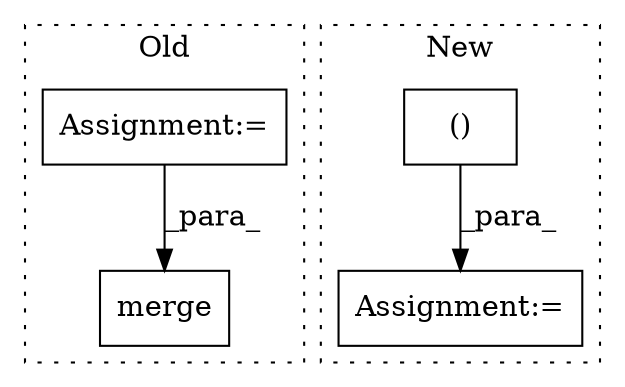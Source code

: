 digraph G {
subgraph cluster0 {
1 [label="merge" a="32" s="2905,2973" l="6,1" shape="box"];
3 [label="Assignment:=" a="7" s="2594" l="1" shape="box"];
label = "Old";
style="dotted";
}
subgraph cluster1 {
2 [label="()" a="106" s="2663" l="65" shape="box"];
4 [label="Assignment:=" a="7" s="2654" l="9" shape="box"];
label = "New";
style="dotted";
}
2 -> 4 [label="_para_"];
3 -> 1 [label="_para_"];
}